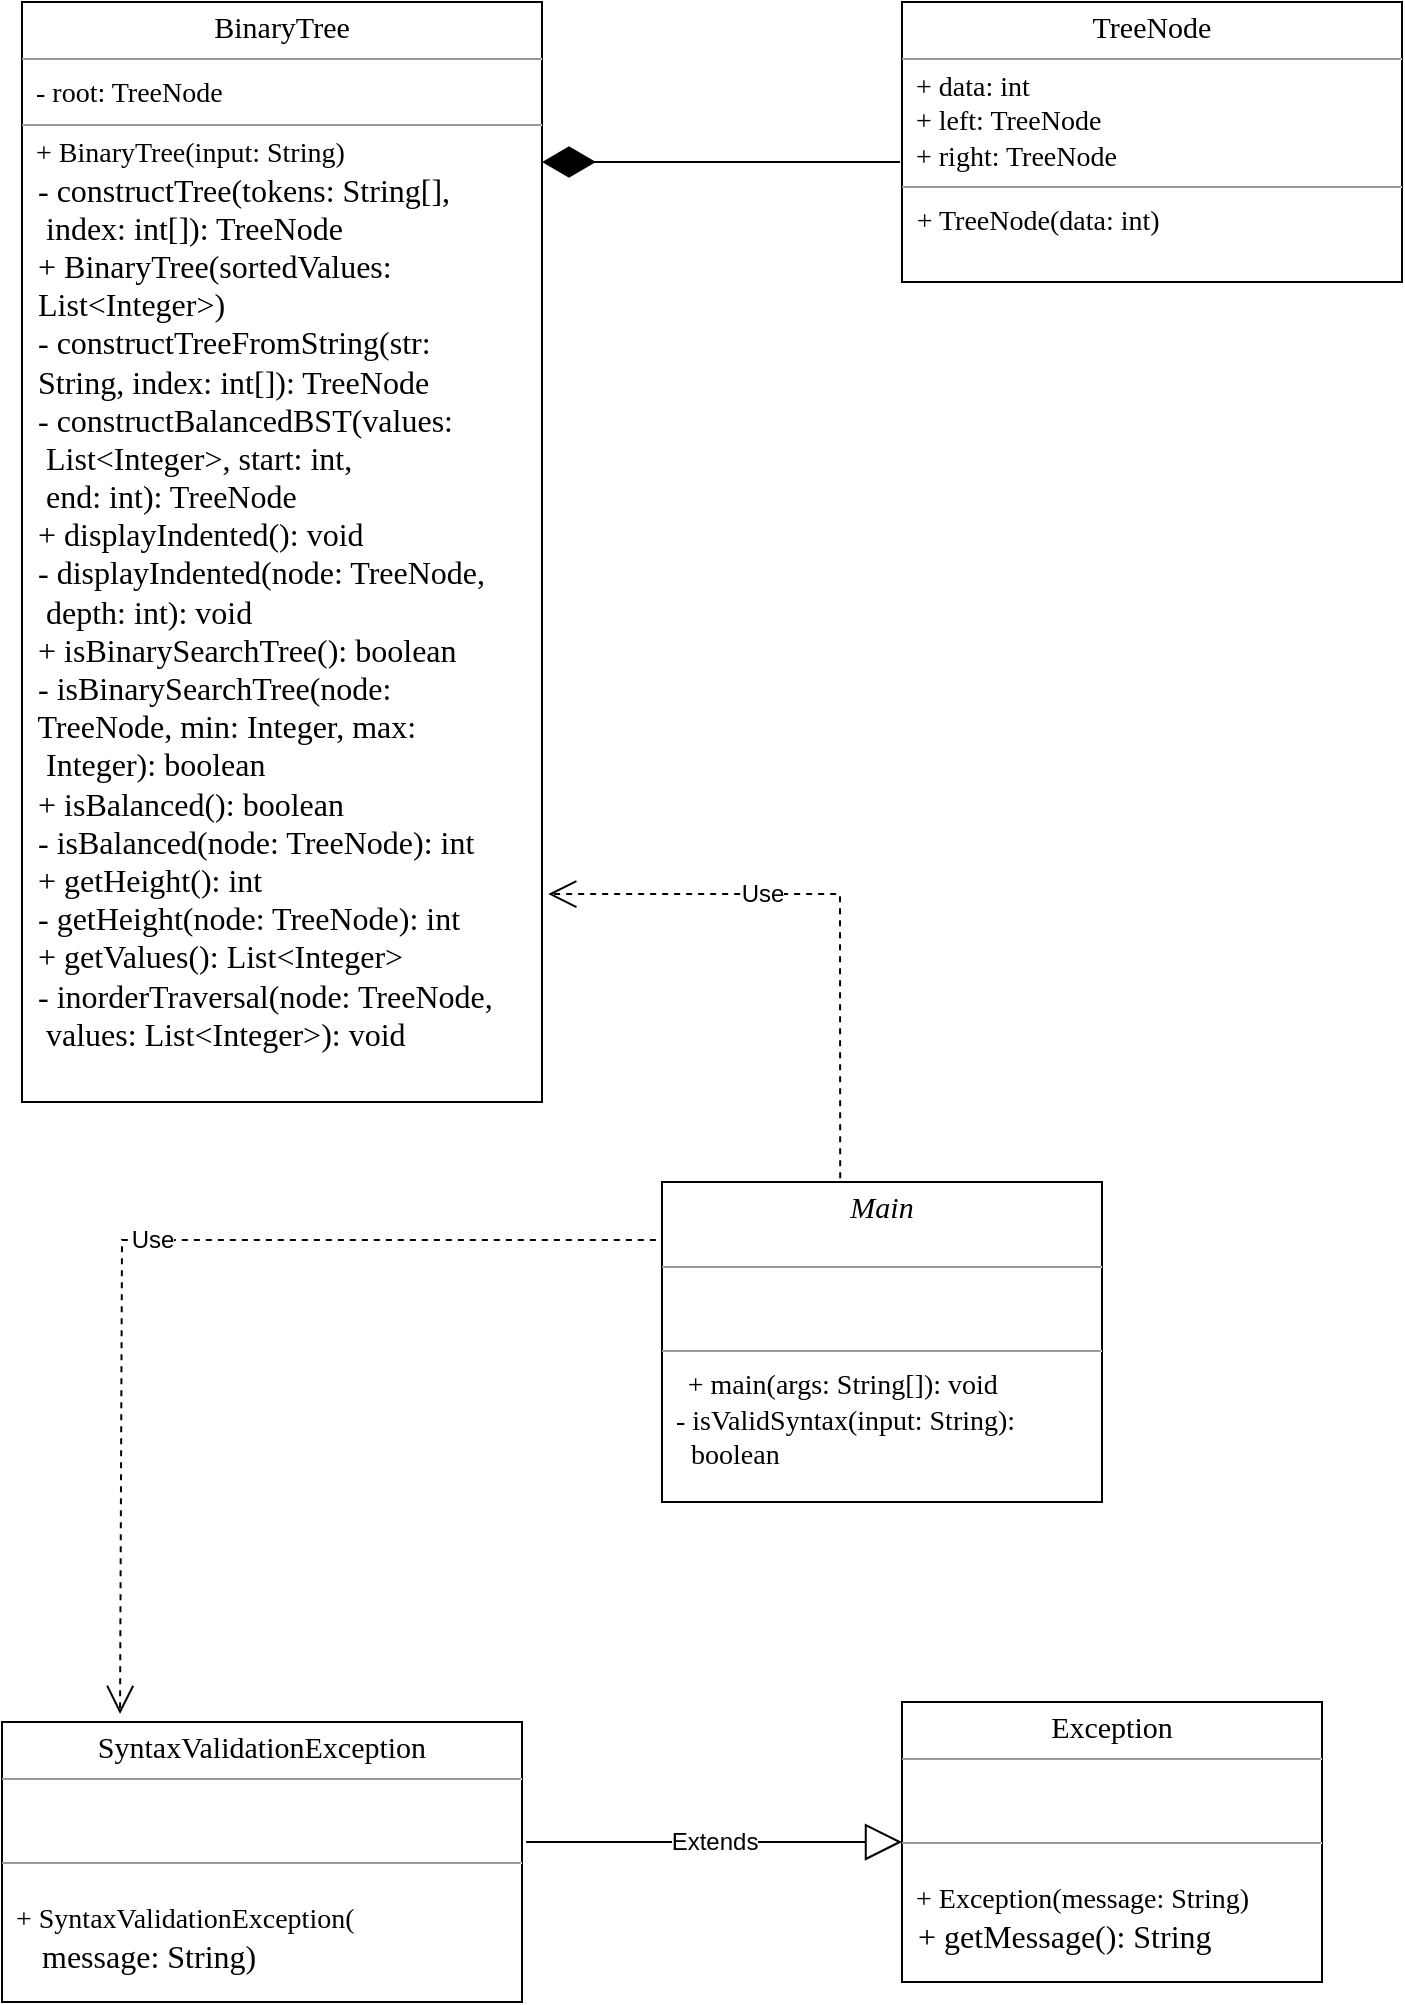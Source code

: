 <mxfile version="22.1.3" type="github" pages="2">
  <diagram name="Page-1" id="H2PNP9Bhj-OUYcUANzm3">
    <mxGraphModel dx="845" dy="770" grid="0" gridSize="10" guides="1" tooltips="1" connect="1" arrows="1" fold="1" page="1" pageScale="1" pageWidth="850" pageHeight="1100" math="0" shadow="0">
      <root>
        <mxCell id="0" />
        <mxCell id="1" parent="0" />
        <mxCell id="s4HSh4CGJCA3ioL9Xt8n-1" value="&lt;p style=&quot;margin:0px;margin-top:4px;text-align:center;&quot;&gt;&lt;font style=&quot;font-size: 15px;&quot; face=&quot;Times New Roman&quot;&gt;BinaryTree&lt;/font&gt;&lt;/p&gt;&lt;hr size=&quot;1&quot;&gt;&lt;p style=&quot;margin: 0in;&quot; class=&quot;MsoNormal&quot;&gt;&lt;font style=&quot;font-size: 14px;&quot; face=&quot;Times New Roman&quot;&gt;&amp;nbsp; - root: TreeNode&lt;/font&gt;&lt;font style=&quot;font-size: 12pt;&quot; face=&quot;Calibri, sans-serif&quot;&gt;&lt;/font&gt;&lt;/p&gt;&lt;hr size=&quot;1&quot;&gt;&lt;p style=&quot;margin: 0in;&quot; class=&quot;MsoNormal&quot;&gt;&lt;font style=&quot;font-size: 14px;&quot; face=&quot;Times New Roman&quot;&gt;&amp;nbsp; + BinaryTree(input: String)&amp;nbsp;&amp;nbsp;&amp;nbsp;&amp;nbsp;&amp;nbsp;&amp;nbsp;&lt;/font&gt;&lt;/p&gt;&lt;p style=&quot;margin: 0in;&quot; class=&quot;MsoNormal&quot;&gt;&lt;font size=&quot;3&quot; face=&quot;Times New Roman&quot;&gt;&amp;nbsp; - constructTree(tokens: String[],&lt;/font&gt;&lt;/p&gt;&lt;p style=&quot;margin: 0in;&quot; class=&quot;MsoNormal&quot;&gt;&lt;font size=&quot;3&quot; face=&quot;Times New Roman&quot;&gt;&amp;nbsp;&amp;nbsp; index: int[]): TreeNode&amp;nbsp;&amp;nbsp;&amp;nbsp;&amp;nbsp;&amp;nbsp;&amp;nbsp;&amp;nbsp;&amp;nbsp;&lt;/font&gt;&lt;/p&gt;&lt;p style=&quot;margin: 0in;&quot; class=&quot;MsoNormal&quot;&gt;&lt;font size=&quot;3&quot; face=&quot;Times New Roman&quot;&gt;&amp;nbsp; + BinaryTree(sortedValues:&amp;nbsp;&amp;nbsp;&amp;nbsp;&amp;nbsp;&amp;nbsp;&amp;nbsp;&amp;nbsp;&lt;/font&gt;&lt;/p&gt;&lt;p style=&quot;margin: 0in;&quot; class=&quot;MsoNormal&quot;&gt;&lt;font size=&quot;3&quot; face=&quot;Times New Roman&quot;&gt;&amp;nbsp; List&amp;lt;Integer&amp;gt;)&amp;nbsp;&amp;nbsp;&amp;nbsp;&amp;nbsp;&amp;nbsp;&amp;nbsp;&amp;nbsp;&amp;nbsp;&amp;nbsp;&amp;nbsp;&amp;nbsp;&amp;nbsp;&amp;nbsp;&amp;nbsp;&amp;nbsp;&amp;nbsp;&lt;/font&gt;&lt;/p&gt;&lt;p style=&quot;margin: 0in;&quot; class=&quot;MsoNormal&quot;&gt;&lt;font size=&quot;3&quot; face=&quot;Times New Roman&quot;&gt;&amp;nbsp; - constructTreeFromString(str:&amp;nbsp;&amp;nbsp;&amp;nbsp;&lt;/font&gt;&lt;/p&gt;&lt;p style=&quot;margin: 0in;&quot; class=&quot;MsoNormal&quot;&gt;&lt;font size=&quot;3&quot; face=&quot;Times New Roman&quot;&gt;&amp;nbsp; String, index: int[]): TreeNode&lt;/font&gt;&lt;/p&gt;&lt;p style=&quot;margin: 0in;&quot; class=&quot;MsoNormal&quot;&gt;&lt;font size=&quot;3&quot; face=&quot;Times New Roman&quot;&gt;&amp;nbsp; - constructBalancedBST(values:&amp;nbsp;&amp;nbsp;&amp;nbsp;&lt;/font&gt;&lt;/p&gt;&lt;p style=&quot;margin: 0in;&quot; class=&quot;MsoNormal&quot;&gt;&lt;font size=&quot;3&quot; face=&quot;Times New Roman&quot;&gt;&amp;nbsp;&amp;nbsp; List&amp;lt;Integer&amp;gt;, start: int,&amp;nbsp;&amp;nbsp;&amp;nbsp;&amp;nbsp;&amp;nbsp;&lt;/font&gt;&lt;/p&gt;&lt;p style=&quot;margin: 0in;&quot; class=&quot;MsoNormal&quot;&gt;&lt;font size=&quot;3&quot; face=&quot;Times New Roman&quot;&gt;&amp;nbsp;&amp;nbsp; end: int): TreeNode&amp;nbsp;&amp;nbsp;&amp;nbsp;&amp;nbsp;&amp;nbsp;&amp;nbsp;&amp;nbsp;&amp;nbsp;&amp;nbsp;&amp;nbsp;&amp;nbsp;&amp;nbsp;&lt;/font&gt;&lt;/p&gt;&lt;p style=&quot;margin: 0in;&quot; class=&quot;MsoNormal&quot;&gt;&lt;font size=&quot;3&quot; face=&quot;Times New Roman&quot;&gt;&amp;nbsp; + displayIndented(): void&amp;nbsp;&amp;nbsp;&amp;nbsp;&amp;nbsp;&amp;nbsp;&amp;nbsp;&amp;nbsp;&amp;nbsp;&lt;/font&gt;&lt;/p&gt;&lt;p style=&quot;margin: 0in;&quot; class=&quot;MsoNormal&quot;&gt;&lt;font size=&quot;3&quot; face=&quot;Times New Roman&quot;&gt;&amp;nbsp; - displayIndented(node: TreeNode,&lt;/font&gt;&lt;/p&gt;&lt;p style=&quot;margin: 0in;&quot; class=&quot;MsoNormal&quot;&gt;&lt;font size=&quot;3&quot; face=&quot;Times New Roman&quot;&gt;&amp;nbsp;&amp;nbsp; depth: int): void&amp;nbsp;&amp;nbsp;&amp;nbsp;&amp;nbsp;&amp;nbsp;&amp;nbsp;&amp;nbsp;&amp;nbsp;&amp;nbsp;&amp;nbsp;&amp;nbsp;&amp;nbsp;&amp;nbsp;&amp;nbsp;&lt;/font&gt;&lt;/p&gt;&lt;p style=&quot;margin: 0in;&quot; class=&quot;MsoNormal&quot;&gt;&lt;font size=&quot;3&quot; face=&quot;Times New Roman&quot;&gt;&amp;nbsp; + isBinarySearchTree(): boolean&amp;nbsp;&amp;nbsp;&lt;/font&gt;&lt;/p&gt;&lt;p style=&quot;margin: 0in;&quot; class=&quot;MsoNormal&quot;&gt;&lt;font size=&quot;3&quot; face=&quot;Times New Roman&quot;&gt;&amp;nbsp; - isBinarySearchTree(node:&amp;nbsp;&amp;nbsp;&amp;nbsp;&amp;nbsp;&amp;nbsp;&amp;nbsp;&amp;nbsp;&lt;/font&gt;&lt;/p&gt;&lt;p style=&quot;margin: 0in;&quot; class=&quot;MsoNormal&quot;&gt;&lt;font size=&quot;3&quot; face=&quot;Times New Roman&quot;&gt;&amp;nbsp; TreeNode, min: Integer, max:&amp;nbsp;&amp;nbsp;&amp;nbsp;&lt;/font&gt;&lt;/p&gt;&lt;p style=&quot;margin: 0in;&quot; class=&quot;MsoNormal&quot;&gt;&lt;font size=&quot;3&quot; face=&quot;Times New Roman&quot;&gt;&amp;nbsp;&amp;nbsp; Integer): boolean&amp;nbsp;&amp;nbsp;&amp;nbsp;&amp;nbsp;&amp;nbsp;&amp;nbsp;&amp;nbsp;&amp;nbsp;&amp;nbsp;&amp;nbsp;&amp;nbsp;&amp;nbsp;&amp;nbsp;&amp;nbsp;&lt;/font&gt;&lt;/p&gt;&lt;p style=&quot;margin: 0in;&quot; class=&quot;MsoNormal&quot;&gt;&lt;font size=&quot;3&quot; face=&quot;Times New Roman&quot;&gt;&amp;nbsp; + isBalanced(): boolean&amp;nbsp;&amp;nbsp;&amp;nbsp;&amp;nbsp;&amp;nbsp;&amp;nbsp;&amp;nbsp;&amp;nbsp;&amp;nbsp;&amp;nbsp;&lt;/font&gt;&lt;/p&gt;&lt;p style=&quot;margin: 0in;&quot; class=&quot;MsoNormal&quot;&gt;&lt;font size=&quot;3&quot; face=&quot;Times New Roman&quot;&gt;&amp;nbsp; - isBalanced(node: TreeNode): int&lt;/font&gt;&lt;/p&gt;&lt;p style=&quot;margin: 0in;&quot; class=&quot;MsoNormal&quot;&gt;&lt;font size=&quot;3&quot; face=&quot;Times New Roman&quot;&gt;&amp;nbsp; + getHeight(): int&amp;nbsp; &amp;nbsp; &amp;nbsp; &amp;nbsp; &amp;nbsp; &amp;nbsp; &amp;nbsp; &amp;nbsp;&amp;nbsp;&lt;/font&gt;&lt;/p&gt;&lt;p style=&quot;margin: 0in;&quot; class=&quot;MsoNormal&quot;&gt;&lt;font size=&quot;3&quot; face=&quot;Times New Roman&quot;&gt;&amp;nbsp; - getHeight(node: TreeNode): int&amp;nbsp;&lt;/font&gt;&lt;/p&gt;&lt;p style=&quot;margin: 0in;&quot; class=&quot;MsoNormal&quot;&gt;&lt;font size=&quot;3&quot; face=&quot;Times New Roman&quot;&gt;&amp;nbsp; + getValues(): List&amp;lt;Integer&amp;gt;&amp;nbsp;&amp;nbsp;&amp;nbsp;&amp;nbsp;&amp;nbsp;&lt;/font&gt;&lt;/p&gt;&lt;p style=&quot;margin: 0in;&quot; class=&quot;MsoNormal&quot;&gt;&lt;font size=&quot;3&quot; face=&quot;Times New Roman&quot;&gt;&amp;nbsp; - inorderTraversal(node: TreeNode,&lt;/font&gt;&lt;/p&gt;&lt;p style=&quot;margin: 0in;&quot; class=&quot;MsoNormal&quot;&gt;&lt;font size=&quot;3&quot; style=&quot;&quot; face=&quot;Times New Roman&quot;&gt;&amp;nbsp;&amp;nbsp; values: List&amp;lt;Integer&amp;gt;): void&lt;/font&gt;&lt;/p&gt;" style="verticalAlign=top;align=left;overflow=fill;fontSize=12;fontFamily=Helvetica;html=1;whiteSpace=wrap;" vertex="1" parent="1">
          <mxGeometry x="70" y="80" width="260" height="550" as="geometry" />
        </mxCell>
        <mxCell id="s4HSh4CGJCA3ioL9Xt8n-3" value="&lt;p style=&quot;margin:0px;margin-top:4px;text-align:center;&quot;&gt;&lt;font face=&quot;Times New Roman&quot; style=&quot;font-size: 15px;&quot;&gt;TreeNode&lt;/font&gt;&lt;/p&gt;&lt;hr size=&quot;1&quot;&gt;&lt;p style=&quot;margin: 0in;&quot; class=&quot;MsoNormal&quot;&gt;&lt;font style=&quot;&quot; face=&quot;Times New Roman&quot;&gt;&lt;span style=&quot;font-size: 14px;&quot;&gt;&amp;nbsp; &lt;/span&gt;&lt;font style=&quot;font-size: 14px;&quot;&gt;+ data: int&amp;nbsp;&amp;nbsp;&amp;nbsp;&amp;nbsp;&amp;nbsp;&amp;nbsp;&amp;nbsp;&amp;nbsp;&amp;nbsp;&amp;nbsp;&amp;nbsp;&amp;nbsp;&amp;nbsp;&amp;nbsp;&amp;nbsp;&amp;nbsp;&amp;nbsp;&amp;nbsp;&amp;nbsp;&amp;nbsp;&amp;nbsp;&amp;nbsp;&lt;/font&gt;&lt;/font&gt;&lt;/p&gt;&lt;p style=&quot;margin: 0in;&quot; class=&quot;MsoNormal&quot;&gt;&lt;font style=&quot;font-size: 14px;&quot; face=&quot;Times New Roman&quot;&gt;&amp;nbsp; + left: TreeNode&amp;nbsp;&amp;nbsp;&amp;nbsp;&amp;nbsp;&amp;nbsp;&amp;nbsp;&amp;nbsp;&amp;nbsp;&amp;nbsp;&amp;nbsp;&amp;nbsp;&amp;nbsp;&amp;nbsp;&amp;nbsp;&amp;nbsp;&amp;nbsp;&amp;nbsp;&lt;/font&gt;&lt;/p&gt;&lt;p style=&quot;margin: 0in;&quot; class=&quot;MsoNormal&quot;&gt;&lt;font style=&quot;font-size: 14px;&quot;&gt;&lt;font face=&quot;Times New Roman&quot;&gt;&amp;nbsp; + right: TreeNode&amp;nbsp; &amp;nbsp;&lt;/font&gt;&lt;/font&gt;&lt;/p&gt;&lt;hr size=&quot;1&quot;&gt;&lt;p style=&quot;margin:0px;margin-left:4px;&quot;&gt;&lt;span style=&quot;background-color: initial;&quot;&gt;&amp;nbsp;&lt;font style=&quot;font-size: 14px;&quot; face=&quot;Times New Roman&quot;&gt;+ TreeNode(data: int)&lt;/font&gt;&lt;/span&gt;&lt;span style=&quot;background-color: initial; font-family: Calibri, sans-serif; font-size: 12pt;&quot;&gt;&amp;nbsp;&amp;nbsp;&lt;/span&gt;&lt;br&gt;&lt;/p&gt;" style="verticalAlign=top;align=left;overflow=fill;fontSize=12;fontFamily=Helvetica;html=1;whiteSpace=wrap;strokeColor=default;fontColor=default;fillColor=default;" vertex="1" parent="1">
          <mxGeometry x="510" y="80" width="250" height="140" as="geometry" />
        </mxCell>
        <mxCell id="s4HSh4CGJCA3ioL9Xt8n-6" value="&lt;p style=&quot;margin:0px;margin-top:4px;text-align:center;&quot;&gt;&lt;font face=&quot;Times New Roman&quot; style=&quot;font-size: 15px;&quot;&gt;SyntaxValidationException&lt;/font&gt;&lt;/p&gt;&lt;hr size=&quot;1&quot;&gt;&lt;p style=&quot;margin:0px;margin-left:4px;&quot;&gt;&lt;br&gt;&lt;br&gt;&lt;/p&gt;&lt;hr size=&quot;1&quot;&gt;&lt;p style=&quot;margin:0px;margin-left:4px;&quot;&gt;&lt;br&gt;&lt;/p&gt;&lt;p style=&quot;margin: 0in;&quot; class=&quot;MsoNormal&quot;&gt;&lt;font style=&quot;font-size: 14px;&quot; face=&quot;Times New Roman&quot;&gt;&amp;nbsp; + SyntaxValidationException(&lt;/font&gt;&lt;/p&gt;&lt;p style=&quot;margin: 0in;&quot; class=&quot;MsoNormal&quot;&gt;&lt;font size=&quot;3&quot; face=&quot;Times New Roman&quot;&gt;&lt;/font&gt;&lt;/p&gt;&lt;p style=&quot;margin:0px;margin-left:4px;&quot;&gt;&lt;font size=&quot;3&quot; face=&quot;Times New Roman&quot;&gt;&amp;nbsp; &amp;nbsp;&lt;span style=&quot;background-color: initial;&quot;&gt;&amp;nbsp;&lt;/span&gt;&lt;span style=&quot;background-color: initial;&quot;&gt;message: String)&lt;/span&gt;&lt;/font&gt;&lt;/p&gt;" style="verticalAlign=top;align=left;overflow=fill;fontSize=12;fontFamily=Helvetica;html=1;whiteSpace=wrap;strokeColor=default;fontColor=default;fillColor=default;" vertex="1" parent="1">
          <mxGeometry x="60" y="940" width="260" height="140" as="geometry" />
        </mxCell>
        <mxCell id="s4HSh4CGJCA3ioL9Xt8n-7" value="&lt;p style=&quot;margin:0px;margin-top:4px;text-align:center;&quot;&gt;&lt;i&gt;&lt;font style=&quot;font-size: 15px;&quot; face=&quot;Times New Roman&quot;&gt;Main&lt;/font&gt;&lt;/i&gt;&lt;br&gt;&lt;br&gt;&lt;/p&gt;&lt;hr size=&quot;1&quot;&gt;&lt;p style=&quot;margin:0px;margin-left:4px;&quot;&gt;&lt;br&gt;&lt;br&gt;&lt;/p&gt;&lt;hr size=&quot;1&quot;&gt;&lt;p style=&quot;margin:0px;margin-left:4px;&quot;&gt;&lt;span style=&quot;font-family: Calibri, sans-serif; font-size: 12pt; background-color: initial;&quot;&gt;&amp;nbsp; &lt;/span&gt;&lt;font face=&quot;Times New Roman&quot; style=&quot;font-size: 14px;&quot;&gt;&lt;span style=&quot;background-color: initial;&quot;&gt;+ main(args: String[]): void&amp;nbsp; &amp;nbsp;&amp;nbsp;&lt;/span&gt;&lt;br&gt;&lt;/font&gt;&lt;/p&gt;&lt;p style=&quot;margin: 0in;&quot; class=&quot;MsoNormal&quot;&gt;&lt;font style=&quot;font-size: 14px;&quot;&gt;&lt;font face=&quot;Times New Roman&quot;&gt;&amp;nbsp; - isValidSyntax(input: String):&lt;/font&gt;&lt;/font&gt;&lt;/p&gt;&lt;p style=&quot;margin: 0in;&quot; class=&quot;MsoNormal&quot;&gt;&lt;/p&gt;&lt;p style=&quot;margin:0px;margin-left:4px;&quot;&gt;&lt;font style=&quot;font-size: 14px;&quot; face=&quot;Times New Roman&quot;&gt;&amp;nbsp; &amp;nbsp;&lt;span style=&quot;background-color: initial;&quot;&gt;boolean&lt;/span&gt;&lt;/font&gt;&lt;/p&gt;" style="verticalAlign=top;align=left;overflow=fill;fontSize=12;fontFamily=Helvetica;html=1;whiteSpace=wrap;strokeColor=default;fontColor=default;fillColor=default;" vertex="1" parent="1">
          <mxGeometry x="390" y="670" width="220" height="160" as="geometry" />
        </mxCell>
        <mxCell id="s4HSh4CGJCA3ioL9Xt8n-16" value="&lt;p style=&quot;margin:0px;margin-top:4px;text-align:center;&quot;&gt;&lt;font style=&quot;font-size: 15px;&quot; face=&quot;Times New Roman&quot;&gt;Exception&lt;/font&gt;&lt;/p&gt;&lt;hr size=&quot;1&quot;&gt;&lt;p style=&quot;margin:0px;margin-left:4px;&quot;&gt;&lt;br&gt;&lt;br&gt;&lt;/p&gt;&lt;hr size=&quot;1&quot;&gt;&lt;p style=&quot;margin:0px;margin-left:4px;&quot;&gt;&lt;br&gt;&lt;/p&gt;&lt;p style=&quot;margin: 0in;&quot; class=&quot;MsoNormal&quot;&gt;&lt;font style=&quot;font-size: 14px;&quot; face=&quot;Times New Roman&quot;&gt;&amp;nbsp; + Exception(message: String)&amp;nbsp;&amp;nbsp;&amp;nbsp;&amp;nbsp;&amp;nbsp;&lt;/font&gt;&lt;/p&gt;&lt;p style=&quot;margin: 0in;&quot; class=&quot;MsoNormal&quot;&gt;&lt;font size=&quot;3&quot; face=&quot;Times New Roman&quot;&gt;&amp;nbsp; + getMessage(): String&amp;nbsp;&amp;nbsp;&amp;nbsp;&amp;nbsp;&amp;nbsp;&amp;nbsp;&amp;nbsp;&amp;nbsp;&amp;nbsp;&amp;nbsp;&amp;nbsp;&lt;/font&gt;&lt;/p&gt;&lt;p style=&quot;margin: 0in;&quot; class=&quot;MsoNormal&quot;&gt;&lt;/p&gt;&lt;p style=&quot;margin:0px;margin-left:4px;&quot;&gt;&lt;br&gt;&lt;/p&gt;" style="verticalAlign=top;align=left;overflow=fill;fontSize=12;fontFamily=Helvetica;html=1;whiteSpace=wrap;strokeColor=default;fontColor=default;fillColor=default;" vertex="1" parent="1">
          <mxGeometry x="510" y="930" width="210" height="140" as="geometry" />
        </mxCell>
        <mxCell id="s4HSh4CGJCA3ioL9Xt8n-17" value="" style="endArrow=diamondThin;endFill=1;endSize=24;html=1;rounded=0;fontFamily=Helvetica;fontSize=12;fontColor=default;entryX=0.996;entryY=0.136;entryDx=0;entryDy=0;entryPerimeter=0;" edge="1" parent="1">
          <mxGeometry width="160" relative="1" as="geometry">
            <mxPoint x="509" y="160" as="sourcePoint" />
            <mxPoint x="330.0" y="160.0" as="targetPoint" />
            <Array as="points" />
          </mxGeometry>
        </mxCell>
        <mxCell id="s4HSh4CGJCA3ioL9Xt8n-18" value="Extends" style="endArrow=block;endSize=16;endFill=0;html=1;rounded=0;fontFamily=Helvetica;fontSize=12;fontColor=default;entryX=0;entryY=0.5;entryDx=0;entryDy=0;exitX=1.008;exitY=0.429;exitDx=0;exitDy=0;exitPerimeter=0;" edge="1" parent="1" source="s4HSh4CGJCA3ioL9Xt8n-6" target="s4HSh4CGJCA3ioL9Xt8n-16">
          <mxGeometry width="160" relative="1" as="geometry">
            <mxPoint x="400" y="800" as="sourcePoint" />
            <mxPoint x="560" y="800" as="targetPoint" />
          </mxGeometry>
        </mxCell>
        <mxCell id="s4HSh4CGJCA3ioL9Xt8n-19" value="Use" style="endArrow=open;endSize=12;dashed=1;html=1;rounded=0;fontFamily=Helvetica;fontSize=12;fontColor=default;exitX=-0.014;exitY=0.181;exitDx=0;exitDy=0;exitPerimeter=0;entryX=0.227;entryY=-0.029;entryDx=0;entryDy=0;entryPerimeter=0;" edge="1" parent="1" source="s4HSh4CGJCA3ioL9Xt8n-7" target="s4HSh4CGJCA3ioL9Xt8n-6">
          <mxGeometry width="160" relative="1" as="geometry">
            <mxPoint x="400" y="670" as="sourcePoint" />
            <mxPoint x="117" y="936" as="targetPoint" />
            <Array as="points">
              <mxPoint x="120" y="699" />
            </Array>
          </mxGeometry>
        </mxCell>
        <mxCell id="s4HSh4CGJCA3ioL9Xt8n-20" value="Use" style="endArrow=open;endSize=12;dashed=1;html=1;rounded=0;fontFamily=Helvetica;fontSize=12;fontColor=default;entryX=1.012;entryY=0.811;entryDx=0;entryDy=0;entryPerimeter=0;exitX=0.405;exitY=-0.012;exitDx=0;exitDy=0;exitPerimeter=0;" edge="1" parent="1" source="s4HSh4CGJCA3ioL9Xt8n-7" target="s4HSh4CGJCA3ioL9Xt8n-1">
          <mxGeometry x="0.258" width="160" relative="1" as="geometry">
            <mxPoint x="400" y="540" as="sourcePoint" />
            <mxPoint x="560" y="540" as="targetPoint" />
            <Array as="points">
              <mxPoint x="479" y="526" />
            </Array>
            <mxPoint as="offset" />
          </mxGeometry>
        </mxCell>
      </root>
    </mxGraphModel>
  </diagram>
  <diagram id="OKMGE3bl69Qpar_yx9SD" name="Page-2">
    <mxGraphModel dx="845" dy="770" grid="1" gridSize="10" guides="1" tooltips="1" connect="1" arrows="1" fold="1" page="1" pageScale="1" pageWidth="850" pageHeight="1100" math="0" shadow="0">
      <root>
        <mxCell id="0" />
        <mxCell id="1" parent="0" />
      </root>
    </mxGraphModel>
  </diagram>
</mxfile>

